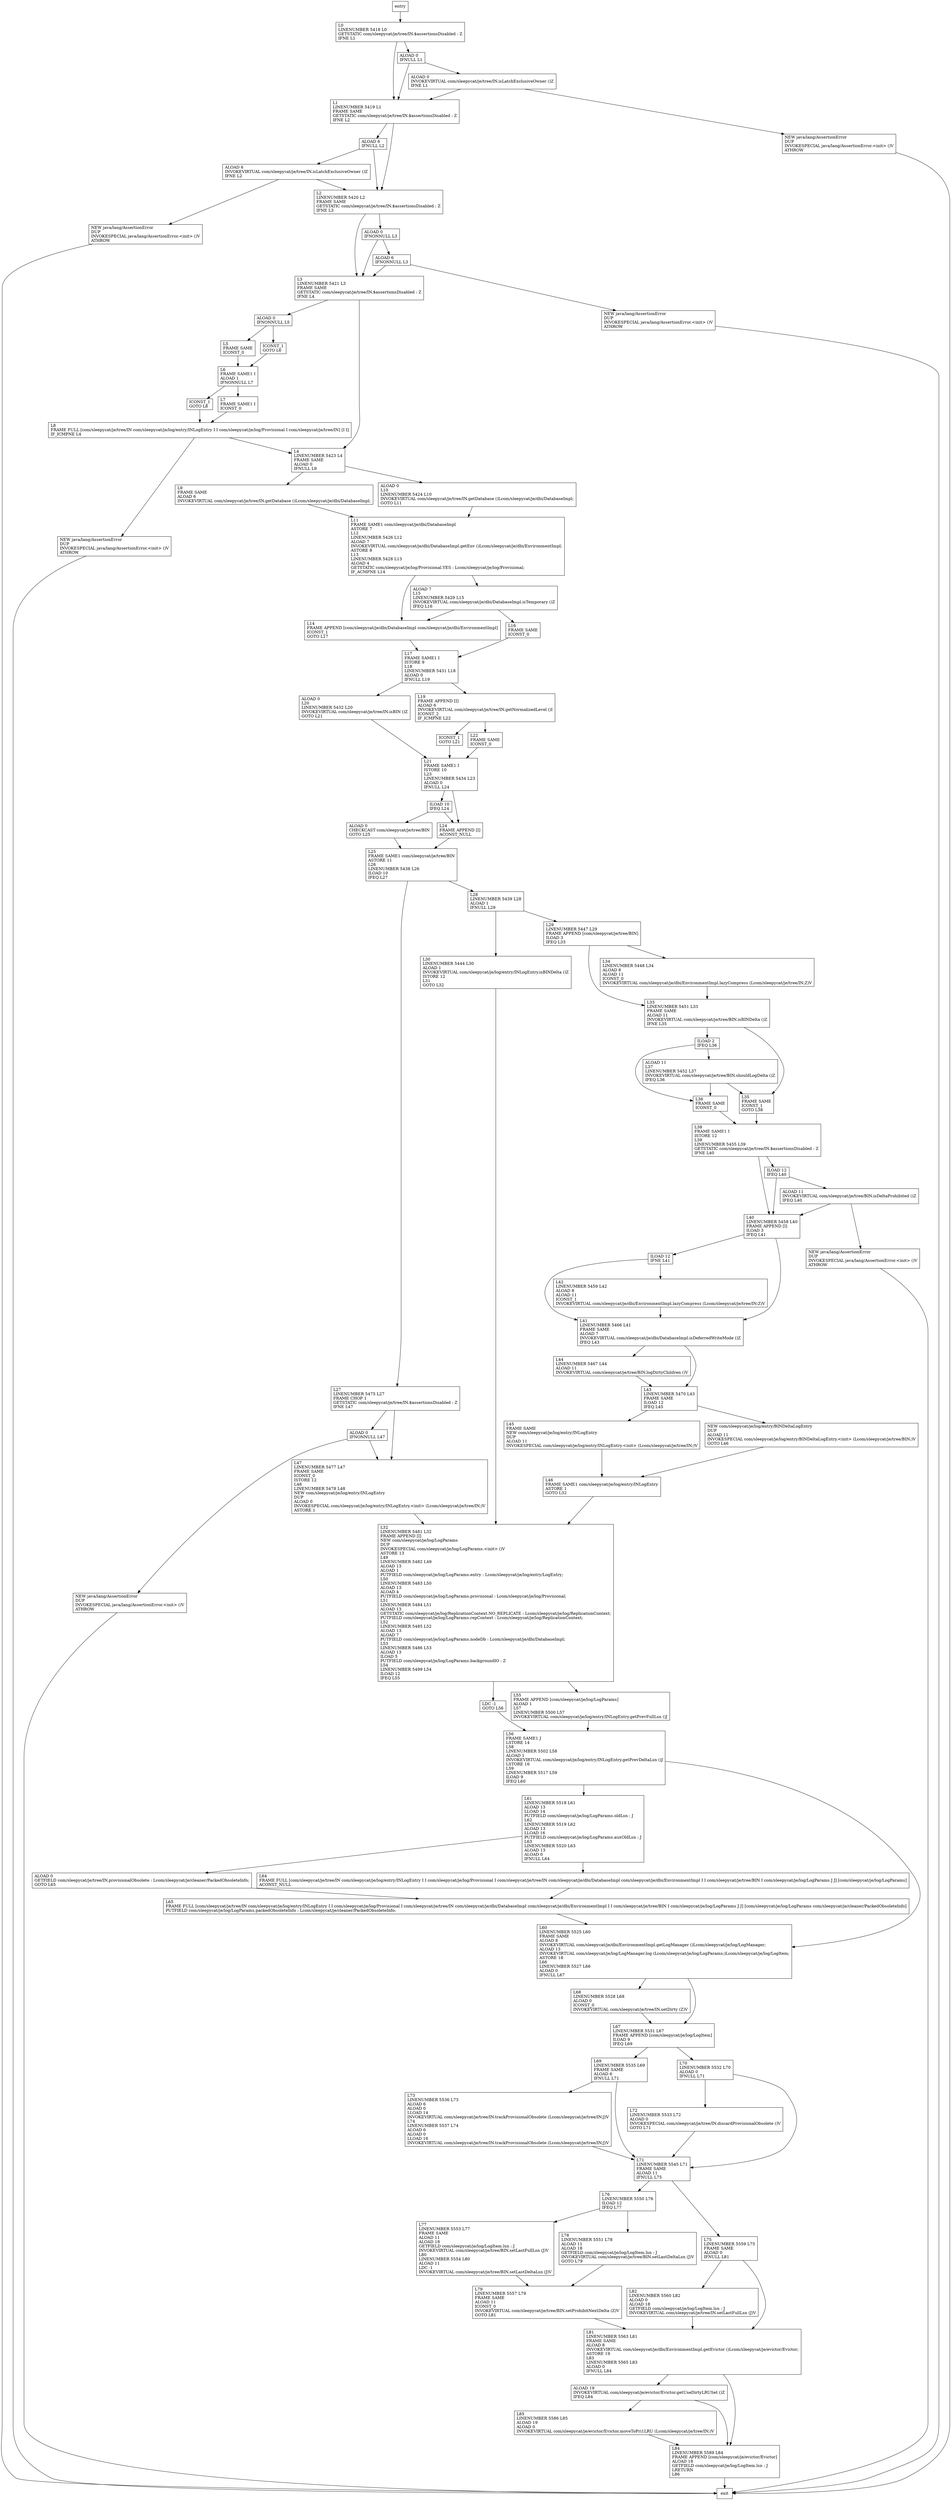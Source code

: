 digraph logInternal {
node [shape=record];
1962647650 [label="L27\lLINENUMBER 5475 L27\lFRAME CHOP 1\lGETSTATIC com/sleepycat/je/tree/IN.$assertionsDisabled : Z\lIFNE L47\l"];
1517134950 [label="L40\lLINENUMBER 5458 L40\lFRAME APPEND [I]\lILOAD 3\lIFEQ L41\l"];
567725913 [label="L81\lLINENUMBER 5563 L81\lFRAME SAME\lALOAD 8\lINVOKEVIRTUAL com/sleepycat/je/dbi/EnvironmentImpl.getEvictor ()Lcom/sleepycat/je/evictor/Evictor;\lASTORE 19\lL83\lLINENUMBER 5565 L83\lALOAD 0\lIFNULL L84\l"];
95087974 [label="L25\lFRAME SAME1 com/sleepycat/je/tree/BIN\lASTORE 11\lL26\lLINENUMBER 5438 L26\lILOAD 10\lIFEQ L27\l"];
1611268721 [label="L32\lLINENUMBER 5481 L32\lFRAME APPEND [I]\lNEW com/sleepycat/je/log/LogParams\lDUP\lINVOKESPECIAL com/sleepycat/je/log/LogParams.\<init\> ()V\lASTORE 13\lL49\lLINENUMBER 5482 L49\lALOAD 13\lALOAD 1\lPUTFIELD com/sleepycat/je/log/LogParams.entry : Lcom/sleepycat/je/log/entry/LogEntry;\lL50\lLINENUMBER 5483 L50\lALOAD 13\lALOAD 4\lPUTFIELD com/sleepycat/je/log/LogParams.provisional : Lcom/sleepycat/je/log/Provisional;\lL51\lLINENUMBER 5484 L51\lALOAD 13\lGETSTATIC com/sleepycat/je/log/ReplicationContext.NO_REPLICATE : Lcom/sleepycat/je/log/ReplicationContext;\lPUTFIELD com/sleepycat/je/log/LogParams.repContext : Lcom/sleepycat/je/log/ReplicationContext;\lL52\lLINENUMBER 5485 L52\lALOAD 13\lALOAD 7\lPUTFIELD com/sleepycat/je/log/LogParams.nodeDb : Lcom/sleepycat/je/dbi/DatabaseImpl;\lL53\lLINENUMBER 5486 L53\lALOAD 13\lILOAD 5\lPUTFIELD com/sleepycat/je/log/LogParams.backgroundIO : Z\lL54\lLINENUMBER 5499 L54\lILOAD 12\lIFEQ L55\l"];
1478682703 [label="L9\lFRAME SAME\lALOAD 6\lINVOKEVIRTUAL com/sleepycat/je/tree/IN.getDatabase ()Lcom/sleepycat/je/dbi/DatabaseImpl;\l"];
119714672 [label="L78\lLINENUMBER 5551 L78\lALOAD 11\lALOAD 18\lGETFIELD com/sleepycat/je/log/LogItem.lsn : J\lINVOKEVIRTUAL com/sleepycat/je/tree/BIN.setLastDeltaLsn (J)V\lGOTO L79\l"];
1987060720 [label="L11\lFRAME SAME1 com/sleepycat/je/dbi/DatabaseImpl\lASTORE 7\lL12\lLINENUMBER 5426 L12\lALOAD 7\lINVOKEVIRTUAL com/sleepycat/je/dbi/DatabaseImpl.getEnv ()Lcom/sleepycat/je/dbi/EnvironmentImpl;\lASTORE 8\lL13\lLINENUMBER 5428 L13\lALOAD 4\lGETSTATIC com/sleepycat/je/log/Provisional.YES : Lcom/sleepycat/je/log/Provisional;\lIF_ACMPNE L14\l"];
654376586 [label="L6\lFRAME SAME1 I\lALOAD 1\lIFNONNULL L7\l"];
1784190103 [label="L8\lFRAME FULL [com/sleepycat/je/tree/IN com/sleepycat/je/log/entry/INLogEntry I I com/sleepycat/je/log/Provisional I com/sleepycat/je/tree/IN] [I I]\lIF_ICMPNE L4\l"];
1454317302 [label="ALOAD 0\lL20\lLINENUMBER 5432 L20\lINVOKEVIRTUAL com/sleepycat/je/tree/IN.isBIN ()Z\lGOTO L21\l"];
1776965153 [label="L68\lLINENUMBER 5528 L68\lALOAD 0\lICONST_0\lINVOKEVIRTUAL com/sleepycat/je/tree/IN.setDirty (Z)V\l"];
1247222083 [label="ALOAD 11\lINVOKEVIRTUAL com/sleepycat/je/tree/BIN.isDeltaProhibited ()Z\lIFEQ L40\l"];
2105918679 [label="L43\lLINENUMBER 5470 L43\lFRAME SAME\lILOAD 12\lIFEQ L45\l"];
241158903 [label="L76\lLINENUMBER 5550 L76\lILOAD 12\lIFEQ L77\l"];
1432924932 [label="ALOAD 19\lINVOKEVIRTUAL com/sleepycat/je/evictor/Evictor.getUseDirtyLRUSet ()Z\lIFEQ L84\l"];
1388411627 [label="ILOAD 2\lIFEQ L36\l"];
1193658288 [label="L2\lLINENUMBER 5420 L2\lFRAME SAME\lGETSTATIC com/sleepycat/je/tree/IN.$assertionsDisabled : Z\lIFNE L3\l"];
179422211 [label="L4\lLINENUMBER 5423 L4\lFRAME SAME\lALOAD 0\lIFNULL L9\l"];
1088730797 [label="ALOAD 0\lINVOKEVIRTUAL com/sleepycat/je/tree/IN.isLatchExclusiveOwner ()Z\lIFNE L1\l"];
1065909138 [label="ALOAD 0\lIFNONNULL L47\l"];
167625274 [label="L42\lLINENUMBER 5459 L42\lALOAD 8\lALOAD 11\lICONST_1\lINVOKEVIRTUAL com/sleepycat/je/dbi/EnvironmentImpl.lazyCompress (Lcom/sleepycat/je/tree/IN;Z)V\l"];
1362018297 [label="L79\lLINENUMBER 5557 L79\lFRAME SAME\lALOAD 11\lICONST_0\lINVOKEVIRTUAL com/sleepycat/je/tree/BIN.setProhibitNextDelta (Z)V\lGOTO L81\l"];
2061734024 [label="ALOAD 6\lIFNONNULL L3\l"];
1965892739 [label="L17\lFRAME SAME1 I\lISTORE 9\lL18\lLINENUMBER 5431 L18\lALOAD 0\lIFNULL L19\l"];
760837199 [label="L69\lLINENUMBER 5535 L69\lFRAME SAME\lALOAD 6\lIFNULL L71\l"];
905421854 [label="L73\lLINENUMBER 5536 L73\lALOAD 6\lALOAD 0\lLLOAD 14\lINVOKEVIRTUAL com/sleepycat/je/tree/IN.trackProvisionalObsolete (Lcom/sleepycat/je/tree/IN;J)V\lL74\lLINENUMBER 5537 L74\lALOAD 6\lALOAD 0\lLLOAD 16\lINVOKEVIRTUAL com/sleepycat/je/tree/IN.trackProvisionalObsolete (Lcom/sleepycat/je/tree/IN;J)V\l"];
346127677 [label="ALOAD 0\lCHECKCAST com/sleepycat/je/tree/BIN\lGOTO L25\l"];
1100326610 [label="L33\lLINENUMBER 5451 L33\lFRAME SAME\lALOAD 11\lINVOKEVIRTUAL com/sleepycat/je/tree/BIN.isBINDelta ()Z\lIFNE L35\l"];
2047897323 [label="L64\lFRAME FULL [com/sleepycat/je/tree/IN com/sleepycat/je/log/entry/INLogEntry I I com/sleepycat/je/log/Provisional I com/sleepycat/je/tree/IN com/sleepycat/je/dbi/DatabaseImpl com/sleepycat/je/dbi/EnvironmentImpl I I com/sleepycat/je/tree/BIN I com/sleepycat/je/log/LogParams J J] [com/sleepycat/je/log/LogParams]\lACONST_NULL\l"];
1195581871 [label="L82\lLINENUMBER 5560 L82\lALOAD 0\lALOAD 18\lGETFIELD com/sleepycat/je/log/LogItem.lsn : J\lINVOKEVIRTUAL com/sleepycat/je/tree/IN.setLastFullLsn (J)V\l"];
707763883 [label="L75\lLINENUMBER 5559 L75\lFRAME SAME\lALOAD 0\lIFNULL L81\l"];
1260896264 [label="L19\lFRAME APPEND [I]\lALOAD 6\lINVOKEVIRTUAL com/sleepycat/je/tree/IN.getNormalizedLevel ()I\lICONST_2\lIF_ICMPNE L22\l"];
1140295639 [label="L61\lLINENUMBER 5518 L61\lALOAD 13\lLLOAD 14\lPUTFIELD com/sleepycat/je/log/LogParams.oldLsn : J\lL62\lLINENUMBER 5519 L62\lALOAD 13\lLLOAD 16\lPUTFIELD com/sleepycat/je/log/LogParams.auxOldLsn : J\lL63\lLINENUMBER 5520 L63\lALOAD 13\lALOAD 0\lIFNULL L64\l"];
344018463 [label="L1\lLINENUMBER 5419 L1\lFRAME SAME\lGETSTATIC com/sleepycat/je/tree/IN.$assertionsDisabled : Z\lIFNE L2\l"];
1884045907 [label="L44\lLINENUMBER 5467 L44\lALOAD 11\lINVOKEVIRTUAL com/sleepycat/je/tree/BIN.logDirtyChildren ()V\l"];
1152023811 [label="ALOAD 0\lL10\lLINENUMBER 5424 L10\lINVOKEVIRTUAL com/sleepycat/je/tree/IN.getDatabase ()Lcom/sleepycat/je/dbi/DatabaseImpl;\lGOTO L11\l"];
1374393833 [label="L41\lLINENUMBER 5466 L41\lFRAME SAME\lALOAD 7\lINVOKEVIRTUAL com/sleepycat/je/dbi/DatabaseImpl.isDeferredWriteMode ()Z\lIFEQ L43\l"];
1906122535 [label="L84\lLINENUMBER 5589 L84\lFRAME APPEND [com/sleepycat/je/evictor/Evictor]\lALOAD 18\lGETFIELD com/sleepycat/je/log/LogItem.lsn : J\lLRETURN\lL86\l"];
1668871564 [label="L72\lLINENUMBER 5533 L72\lALOAD 0\lINVOKESPECIAL com/sleepycat/je/tree/IN.discardProvisionalObsolete ()V\lGOTO L71\l"];
1713814090 [label="L85\lLINENUMBER 5586 L85\lALOAD 19\lALOAD 0\lINVOKEVIRTUAL com/sleepycat/je/evictor/Evictor.moveToPri1LRU (Lcom/sleepycat/je/tree/IN;)V\l"];
1803545031 [label="NEW java/lang/AssertionError\lDUP\lINVOKESPECIAL java/lang/AssertionError.\<init\> ()V\lATHROW\l"];
1523531205 [label="L14\lFRAME APPEND [com/sleepycat/je/dbi/DatabaseImpl com/sleepycat/je/dbi/EnvironmentImpl]\lICONST_1\lGOTO L17\l"];
2125740766 [label="L45\lFRAME SAME\lNEW com/sleepycat/je/log/entry/INLogEntry\lDUP\lALOAD 11\lINVOKESPECIAL com/sleepycat/je/log/entry/INLogEntry.\<init\> (Lcom/sleepycat/je/tree/IN;)V\l"];
131301860 [label="NEW java/lang/AssertionError\lDUP\lINVOKESPECIAL java/lang/AssertionError.\<init\> ()V\lATHROW\l"];
1522921018 [label="L65\lFRAME FULL [com/sleepycat/je/tree/IN com/sleepycat/je/log/entry/INLogEntry I I com/sleepycat/je/log/Provisional I com/sleepycat/je/tree/IN com/sleepycat/je/dbi/DatabaseImpl com/sleepycat/je/dbi/EnvironmentImpl I I com/sleepycat/je/tree/BIN I com/sleepycat/je/log/LogParams J J] [com/sleepycat/je/log/LogParams com/sleepycat/je/cleaner/PackedObsoleteInfo]\lPUTFIELD com/sleepycat/je/log/LogParams.packedObsoleteInfo : Lcom/sleepycat/je/cleaner/PackedObsoleteInfo;\l"];
1221357457 [label="L0\lLINENUMBER 5418 L0\lGETSTATIC com/sleepycat/je/tree/IN.$assertionsDisabled : Z\lIFNE L1\l"];
1902136463 [label="LDC -1\lGOTO L56\l"];
1419292743 [label="L22\lFRAME SAME\lICONST_0\l"];
1768371355 [label="NEW java/lang/AssertionError\lDUP\lINVOKESPECIAL java/lang/AssertionError.\<init\> ()V\lATHROW\l"];
1191019987 [label="ILOAD 12\lIFEQ L40\l"];
917808243 [label="NEW java/lang/AssertionError\lDUP\lINVOKESPECIAL java/lang/AssertionError.\<init\> ()V\lATHROW\l"];
1651041096 [label="L35\lFRAME SAME\lICONST_1\lGOTO L38\l"];
767879843 [label="L46\lFRAME SAME1 com/sleepycat/je/log/entry/INLogEntry\lASTORE 1\lGOTO L32\l"];
597010357 [label="L7\lFRAME SAME1 I\lICONST_0\l"];
1399474480 [label="L71\lLINENUMBER 5545 L71\lFRAME SAME\lALOAD 11\lIFNULL L75\l"];
45480070 [label="L16\lFRAME SAME\lICONST_0\l"];
1253758686 [label="L36\lFRAME SAME\lICONST_0\l"];
1486416864 [label="L70\lLINENUMBER 5532 L70\lALOAD 0\lIFNULL L71\l"];
457727050 [label="L29\lLINENUMBER 5447 L29\lFRAME APPEND [com/sleepycat/je/tree/BIN]\lILOAD 3\lIFEQ L33\l"];
365226080 [label="ALOAD 0\lIFNULL L1\l"];
423610321 [label="NEW com/sleepycat/je/log/entry/BINDeltaLogEntry\lDUP\lALOAD 11\lINVOKESPECIAL com/sleepycat/je/log/entry/BINDeltaLogEntry.\<init\> (Lcom/sleepycat/je/tree/BIN;)V\lGOTO L46\l"];
417731464 [label="L34\lLINENUMBER 5448 L34\lALOAD 8\lALOAD 11\lICONST_0\lINVOKEVIRTUAL com/sleepycat/je/dbi/EnvironmentImpl.lazyCompress (Lcom/sleepycat/je/tree/IN;Z)V\l"];
133405027 [label="ALOAD 0\lIFNONNULL L5\l"];
1720865737 [label="NEW java/lang/AssertionError\lDUP\lINVOKESPECIAL java/lang/AssertionError.\<init\> ()V\lATHROW\l"];
276044481 [label="L67\lLINENUMBER 5531 L67\lFRAME APPEND [com/sleepycat/je/log/LogItem]\lILOAD 9\lIFEQ L69\l"];
166154092 [label="L60\lLINENUMBER 5525 L60\lFRAME SAME\lALOAD 8\lINVOKEVIRTUAL com/sleepycat/je/dbi/EnvironmentImpl.getLogManager ()Lcom/sleepycat/je/log/LogManager;\lALOAD 13\lINVOKEVIRTUAL com/sleepycat/je/log/LogManager.log (Lcom/sleepycat/je/log/LogParams;)Lcom/sleepycat/je/log/LogItem;\lASTORE 18\lL66\lLINENUMBER 5527 L66\lALOAD 0\lIFNULL L67\l"];
231273039 [label="L55\lFRAME APPEND [com/sleepycat/je/log/LogParams]\lALOAD 1\lL57\lLINENUMBER 5500 L57\lINVOKEVIRTUAL com/sleepycat/je/log/entry/INLogEntry.getPrevFullLsn ()J\l"];
571555879 [label="ALOAD 6\lINVOKEVIRTUAL com/sleepycat/je/tree/IN.isLatchExclusiveOwner ()Z\lIFNE L2\l"];
1280973248 [label="ICONST_1\lGOTO L8\l"];
69177697 [label="L28\lLINENUMBER 5439 L28\lALOAD 1\lIFNULL L29\l"];
1479598484 [label="L56\lFRAME SAME1 J\lLSTORE 14\lL58\lLINENUMBER 5502 L58\lALOAD 1\lINVOKEVIRTUAL com/sleepycat/je/log/entry/INLogEntry.getPrevDeltaLsn ()J\lLSTORE 16\lL59\lLINENUMBER 5517 L59\lILOAD 9\lIFEQ L60\l"];
1293550074 [label="ALOAD 7\lL15\lLINENUMBER 5429 L15\lINVOKEVIRTUAL com/sleepycat/je/dbi/DatabaseImpl.isTemporary ()Z\lIFEQ L16\l"];
1483612925 [label="L47\lLINENUMBER 5477 L47\lFRAME SAME\lICONST_0\lISTORE 12\lL48\lLINENUMBER 5478 L48\lNEW com/sleepycat/je/log/entry/INLogEntry\lDUP\lALOAD 0\lINVOKESPECIAL com/sleepycat/je/log/entry/INLogEntry.\<init\> (Lcom/sleepycat/je/tree/IN;)V\lASTORE 1\l"];
566889820 [label="ILOAD 10\lIFEQ L24\l"];
1719365666 [label="L21\lFRAME SAME1 I\lISTORE 10\lL23\lLINENUMBER 5434 L23\lALOAD 0\lIFNULL L24\l"];
1242350584 [label="NEW java/lang/AssertionError\lDUP\lINVOKESPECIAL java/lang/AssertionError.\<init\> ()V\lATHROW\l"];
628300924 [label="ALOAD 0\lGETFIELD com/sleepycat/je/tree/IN.provisionalObsolete : Lcom/sleepycat/je/cleaner/PackedObsoleteInfo;\lGOTO L65\l"];
479036199 [label="L24\lFRAME APPEND [I]\lACONST_NULL\l"];
268247493 [label="L77\lLINENUMBER 5553 L77\lFRAME SAME\lALOAD 11\lALOAD 18\lGETFIELD com/sleepycat/je/log/LogItem.lsn : J\lINVOKEVIRTUAL com/sleepycat/je/tree/BIN.setLastFullLsn (J)V\lL80\lLINENUMBER 5554 L80\lALOAD 11\lLDC -1\lINVOKEVIRTUAL com/sleepycat/je/tree/BIN.setLastDeltaLsn (J)V\l"];
992651790 [label="L3\lLINENUMBER 5421 L3\lFRAME SAME\lGETSTATIC com/sleepycat/je/tree/IN.$assertionsDisabled : Z\lIFNE L4\l"];
1008947436 [label="ICONST_1\lGOTO L6\l"];
1506446112 [label="ALOAD 6\lIFNULL L2\l"];
1823498765 [label="L5\lFRAME SAME\lICONST_0\l"];
653609581 [label="ALOAD 11\lL37\lLINENUMBER 5452 L37\lINVOKEVIRTUAL com/sleepycat/je/tree/BIN.shouldLogDelta ()Z\lIFEQ L36\l"];
2142923386 [label="L38\lFRAME SAME1 I\lISTORE 12\lL39\lLINENUMBER 5455 L39\lGETSTATIC com/sleepycat/je/tree/IN.$assertionsDisabled : Z\lIFNE L40\l"];
1381753500 [label="ALOAD 0\lIFNONNULL L3\l"];
1239110552 [label="L30\lLINENUMBER 5444 L30\lALOAD 1\lINVOKEVIRTUAL com/sleepycat/je/log/entry/INLogEntry.isBINDelta ()Z\lISTORE 12\lL31\lGOTO L32\l"];
2064793882 [label="ILOAD 12\lIFNE L41\l"];
2054048082 [label="ICONST_1\lGOTO L21\l"];
entry;
exit;
1962647650 -> 1065909138
1962647650 -> 1483612925
1517134950 -> 2064793882
1517134950 -> 1374393833
567725913 -> 1432924932
567725913 -> 1906122535
95087974 -> 1962647650
95087974 -> 69177697
1611268721 -> 231273039
1611268721 -> 1902136463
1478682703 -> 1987060720
119714672 -> 1362018297
1987060720 -> 1523531205
1987060720 -> 1293550074
654376586 -> 1280973248
654376586 -> 597010357
1784190103 -> 179422211
1784190103 -> 1242350584
1454317302 -> 1719365666
1776965153 -> 276044481
1247222083 -> 1720865737
1247222083 -> 1517134950
2105918679 -> 2125740766
2105918679 -> 423610321
241158903 -> 119714672
241158903 -> 268247493
1432924932 -> 1713814090
1432924932 -> 1906122535
1388411627 -> 1253758686
1388411627 -> 653609581
1193658288 -> 992651790
1193658288 -> 1381753500
179422211 -> 1152023811
179422211 -> 1478682703
1088730797 -> 1803545031
1088730797 -> 344018463
1065909138 -> 131301860
1065909138 -> 1483612925
167625274 -> 1374393833
1362018297 -> 567725913
2061734024 -> 992651790
2061734024 -> 1768371355
1965892739 -> 1454317302
1965892739 -> 1260896264
760837199 -> 905421854
760837199 -> 1399474480
entry -> 1221357457
905421854 -> 1399474480
346127677 -> 95087974
1100326610 -> 1651041096
1100326610 -> 1388411627
2047897323 -> 1522921018
1195581871 -> 567725913
707763883 -> 567725913
707763883 -> 1195581871
1260896264 -> 1419292743
1260896264 -> 2054048082
1140295639 -> 2047897323
1140295639 -> 628300924
344018463 -> 1193658288
344018463 -> 1506446112
1884045907 -> 2105918679
1152023811 -> 1987060720
1374393833 -> 2105918679
1374393833 -> 1884045907
1906122535 -> exit
1668871564 -> 1399474480
1713814090 -> 1906122535
1803545031 -> exit
1523531205 -> 1965892739
2125740766 -> 767879843
131301860 -> exit
1522921018 -> 166154092
1221357457 -> 344018463
1221357457 -> 365226080
1902136463 -> 1479598484
1419292743 -> 1719365666
1768371355 -> exit
1191019987 -> 1517134950
1191019987 -> 1247222083
917808243 -> exit
1651041096 -> 2142923386
767879843 -> 1611268721
597010357 -> 1784190103
1399474480 -> 707763883
1399474480 -> 241158903
45480070 -> 1965892739
1253758686 -> 2142923386
1486416864 -> 1668871564
1486416864 -> 1399474480
457727050 -> 417731464
457727050 -> 1100326610
365226080 -> 1088730797
365226080 -> 344018463
423610321 -> 767879843
417731464 -> 1100326610
133405027 -> 1008947436
133405027 -> 1823498765
1720865737 -> exit
276044481 -> 760837199
276044481 -> 1486416864
166154092 -> 276044481
166154092 -> 1776965153
231273039 -> 1479598484
571555879 -> 1193658288
571555879 -> 917808243
1280973248 -> 1784190103
69177697 -> 457727050
69177697 -> 1239110552
1479598484 -> 166154092
1479598484 -> 1140295639
1293550074 -> 1523531205
1293550074 -> 45480070
1483612925 -> 1611268721
566889820 -> 346127677
566889820 -> 479036199
1719365666 -> 566889820
1719365666 -> 479036199
1242350584 -> exit
628300924 -> 1522921018
479036199 -> 95087974
268247493 -> 1362018297
992651790 -> 179422211
992651790 -> 133405027
1008947436 -> 654376586
1506446112 -> 1193658288
1506446112 -> 571555879
1823498765 -> 654376586
653609581 -> 1253758686
653609581 -> 1651041096
2142923386 -> 1517134950
2142923386 -> 1191019987
1381753500 -> 992651790
1381753500 -> 2061734024
1239110552 -> 1611268721
2064793882 -> 167625274
2064793882 -> 1374393833
2054048082 -> 1719365666
}
